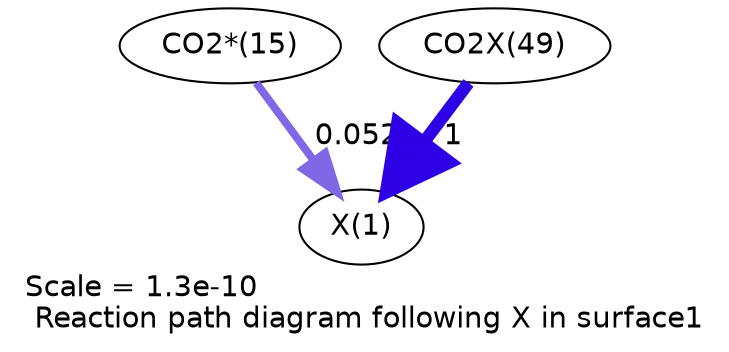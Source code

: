 digraph reaction_paths {
center=1;
s21 -> s15[fontname="Helvetica", penwidth=3.77, arrowsize=1.88, color="0.7, 0.552, 0.9"
, label=" 0.052"];
s31 -> s15[fontname="Helvetica", penwidth=6, arrowsize=3, color="0.7, 1.5, 0.9"
, label=" 1"];
s15 [ fontname="Helvetica", label="X(1)"];
s21 [ fontname="Helvetica", label="CO2*(15)"];
s31 [ fontname="Helvetica", label="CO2X(49)"];
 label = "Scale = 1.3e-10\l Reaction path diagram following X in surface1";
 fontname = "Helvetica";
}
